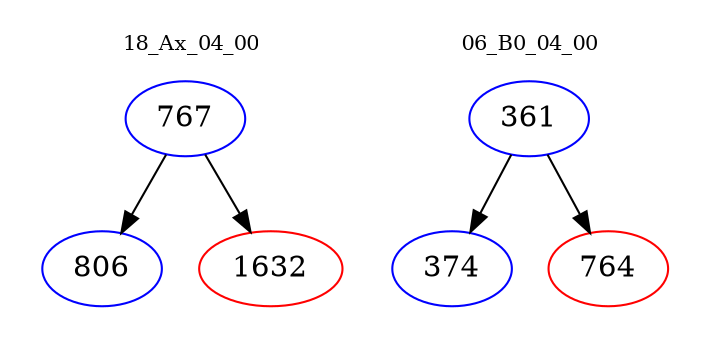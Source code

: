 digraph{
subgraph cluster_0 {
color = white
label = "18_Ax_04_00";
fontsize=10;
T0_767 [label="767", color="blue"]
T0_767 -> T0_806 [color="black"]
T0_806 [label="806", color="blue"]
T0_767 -> T0_1632 [color="black"]
T0_1632 [label="1632", color="red"]
}
subgraph cluster_1 {
color = white
label = "06_B0_04_00";
fontsize=10;
T1_361 [label="361", color="blue"]
T1_361 -> T1_374 [color="black"]
T1_374 [label="374", color="blue"]
T1_361 -> T1_764 [color="black"]
T1_764 [label="764", color="red"]
}
}
